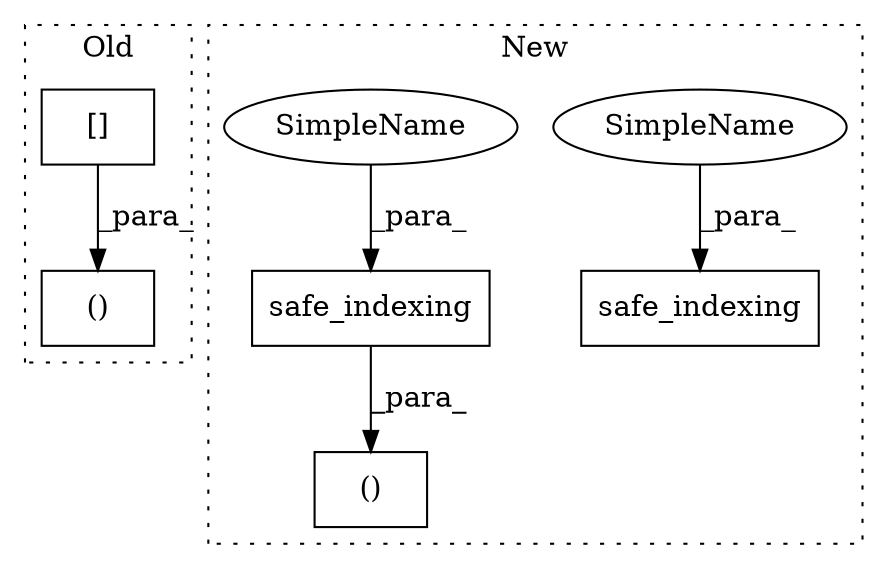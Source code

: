 digraph G {
subgraph cluster0 {
1 [label="[]" a="2" s="1453,1479" l="2,1" shape="box"];
3 [label="()" a="106" s="1413" l="123" shape="box"];
label = "Old";
style="dotted";
}
subgraph cluster1 {
2 [label="safe_indexing" a="32" s="1651,1676" l="14,1" shape="box"];
4 [label="()" a="106" s="1651" l="65" shape="box"];
5 [label="safe_indexing" a="32" s="1527,1552" l="14,1" shape="box"];
6 [label="SimpleName" a="42" s="1543" l="9" shape="ellipse"];
7 [label="SimpleName" a="42" s="1667" l="9" shape="ellipse"];
label = "New";
style="dotted";
}
1 -> 3 [label="_para_"];
2 -> 4 [label="_para_"];
6 -> 5 [label="_para_"];
7 -> 2 [label="_para_"];
}